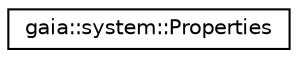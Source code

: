 digraph G
{
  edge [fontname="Helvetica",fontsize="10",labelfontname="Helvetica",labelfontsize="10"];
  node [fontname="Helvetica",fontsize="10",shape=record];
  rankdir=LR;
  Node1 [label="gaia::system::Properties",height=0.2,width=0.4,color="black", fillcolor="white", style="filled",URL="$db/d8b/classgaia_1_1system_1_1_properties.html"];
}
